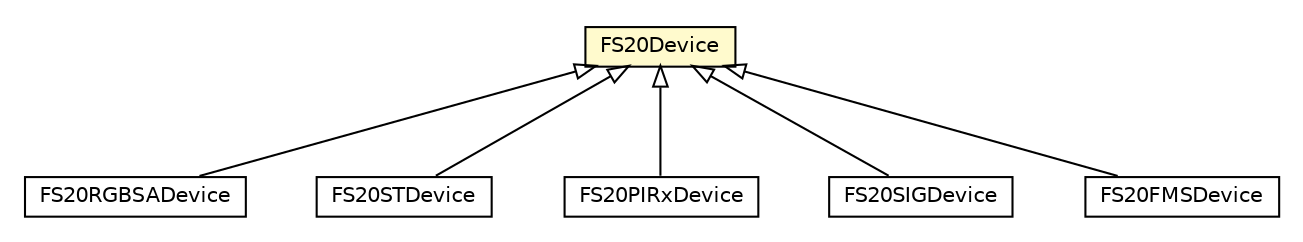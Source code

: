 #!/usr/local/bin/dot
#
# Class diagram 
# Generated by UMLGraph version R5_6-24-gf6e263 (http://www.umlgraph.org/)
#

digraph G {
	edge [fontname="Helvetica",fontsize=10,labelfontname="Helvetica",labelfontsize=10];
	node [fontname="Helvetica",fontsize=10,shape=plaintext];
	nodesep=0.25;
	ranksep=0.5;
	// org.universAAL.lddi.fs20.devicemodel.FS20RGBSADevice
	c156965 [label=<<table title="org.universAAL.lddi.fs20.devicemodel.FS20RGBSADevice" border="0" cellborder="1" cellspacing="0" cellpadding="2" port="p" href="./FS20RGBSADevice.html">
		<tr><td><table border="0" cellspacing="0" cellpadding="1">
<tr><td align="center" balign="center"> FS20RGBSADevice </td></tr>
		</table></td></tr>
		</table>>, URL="./FS20RGBSADevice.html", fontname="Helvetica", fontcolor="black", fontsize=10.0];
	// org.universAAL.lddi.fs20.devicemodel.FS20STDevice
	c156966 [label=<<table title="org.universAAL.lddi.fs20.devicemodel.FS20STDevice" border="0" cellborder="1" cellspacing="0" cellpadding="2" port="p" href="./FS20STDevice.html">
		<tr><td><table border="0" cellspacing="0" cellpadding="1">
<tr><td align="center" balign="center"> FS20STDevice </td></tr>
		</table></td></tr>
		</table>>, URL="./FS20STDevice.html", fontname="Helvetica", fontcolor="black", fontsize=10.0];
	// org.universAAL.lddi.fs20.devicemodel.FS20PIRxDevice
	c156967 [label=<<table title="org.universAAL.lddi.fs20.devicemodel.FS20PIRxDevice" border="0" cellborder="1" cellspacing="0" cellpadding="2" port="p" href="./FS20PIRxDevice.html">
		<tr><td><table border="0" cellspacing="0" cellpadding="1">
<tr><td align="center" balign="center"> FS20PIRxDevice </td></tr>
		</table></td></tr>
		</table>>, URL="./FS20PIRxDevice.html", fontname="Helvetica", fontcolor="black", fontsize=10.0];
	// org.universAAL.lddi.fs20.devicemodel.FS20SIGDevice
	c156968 [label=<<table title="org.universAAL.lddi.fs20.devicemodel.FS20SIGDevice" border="0" cellborder="1" cellspacing="0" cellpadding="2" port="p" href="./FS20SIGDevice.html">
		<tr><td><table border="0" cellspacing="0" cellpadding="1">
<tr><td align="center" balign="center"> FS20SIGDevice </td></tr>
		</table></td></tr>
		</table>>, URL="./FS20SIGDevice.html", fontname="Helvetica", fontcolor="black", fontsize=10.0];
	// org.universAAL.lddi.fs20.devicemodel.FS20FMSDevice
	c156969 [label=<<table title="org.universAAL.lddi.fs20.devicemodel.FS20FMSDevice" border="0" cellborder="1" cellspacing="0" cellpadding="2" port="p" href="./FS20FMSDevice.html">
		<tr><td><table border="0" cellspacing="0" cellpadding="1">
<tr><td align="center" balign="center"> FS20FMSDevice </td></tr>
		</table></td></tr>
		</table>>, URL="./FS20FMSDevice.html", fontname="Helvetica", fontcolor="black", fontsize=10.0];
	// org.universAAL.lddi.fs20.devicemodel.FS20Device
	c156972 [label=<<table title="org.universAAL.lddi.fs20.devicemodel.FS20Device" border="0" cellborder="1" cellspacing="0" cellpadding="2" port="p" bgcolor="lemonChiffon" href="./FS20Device.html">
		<tr><td><table border="0" cellspacing="0" cellpadding="1">
<tr><td align="center" balign="center"> FS20Device </td></tr>
		</table></td></tr>
		</table>>, URL="./FS20Device.html", fontname="Helvetica", fontcolor="black", fontsize=10.0];
	//org.universAAL.lddi.fs20.devicemodel.FS20RGBSADevice extends org.universAAL.lddi.fs20.devicemodel.FS20Device
	c156972:p -> c156965:p [dir=back,arrowtail=empty];
	//org.universAAL.lddi.fs20.devicemodel.FS20STDevice extends org.universAAL.lddi.fs20.devicemodel.FS20Device
	c156972:p -> c156966:p [dir=back,arrowtail=empty];
	//org.universAAL.lddi.fs20.devicemodel.FS20PIRxDevice extends org.universAAL.lddi.fs20.devicemodel.FS20Device
	c156972:p -> c156967:p [dir=back,arrowtail=empty];
	//org.universAAL.lddi.fs20.devicemodel.FS20SIGDevice extends org.universAAL.lddi.fs20.devicemodel.FS20Device
	c156972:p -> c156968:p [dir=back,arrowtail=empty];
	//org.universAAL.lddi.fs20.devicemodel.FS20FMSDevice extends org.universAAL.lddi.fs20.devicemodel.FS20Device
	c156972:p -> c156969:p [dir=back,arrowtail=empty];
}

